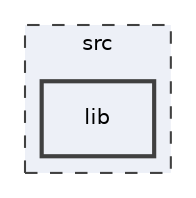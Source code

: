 digraph "/home/joaozenobio/CLionProjects/Eng1/src/lib"
{
 // LATEX_PDF_SIZE
  edge [fontname="Helvetica",fontsize="10",labelfontname="Helvetica",labelfontsize="10"];
  node [fontname="Helvetica",fontsize="10",shape=record];
  compound=true
  subgraph clusterdir_68267d1309a1af8e8297ef4c3efbcdba {
    graph [ bgcolor="#edf0f7", pencolor="grey25", style="filled,dashed,", label="src", fontname="Helvetica", fontsize="10", URL="dir_68267d1309a1af8e8297ef4c3efbcdba.html"]
  dir_c85d3e3c5052e9ad9ce18c6863244a25 [shape=box, label="lib", style="filled,bold,", fillcolor="#edf0f7", color="grey25", URL="dir_c85d3e3c5052e9ad9ce18c6863244a25.html"];
  }
}
